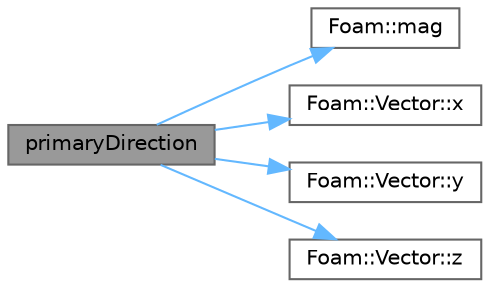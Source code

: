 digraph "primaryDirection"
{
 // LATEX_PDF_SIZE
  bgcolor="transparent";
  edge [fontname=Helvetica,fontsize=10,labelfontname=Helvetica,labelfontsize=10];
  node [fontname=Helvetica,fontsize=10,shape=box,height=0.2,width=0.4];
  rankdir="LR";
  Node1 [id="Node000001",label="primaryDirection",height=0.2,width=0.4,color="gray40", fillcolor="grey60", style="filled", fontcolor="black",tooltip=" "];
  Node1 -> Node2 [id="edge1_Node000001_Node000002",color="steelblue1",style="solid",tooltip=" "];
  Node2 [id="Node000002",label="Foam::mag",height=0.2,width=0.4,color="grey40", fillcolor="white", style="filled",URL="$namespaceFoam.html#a8ac5b57f98f906c36b8a4e989a77dbba",tooltip=" "];
  Node1 -> Node3 [id="edge2_Node000001_Node000003",color="steelblue1",style="solid",tooltip=" "];
  Node3 [id="Node000003",label="Foam::Vector::x",height=0.2,width=0.4,color="grey40", fillcolor="white", style="filled",URL="$classFoam_1_1Vector.html#a2205741a9f44a2e8c691ab2cbb98e316",tooltip=" "];
  Node1 -> Node4 [id="edge3_Node000001_Node000004",color="steelblue1",style="solid",tooltip=" "];
  Node4 [id="Node000004",label="Foam::Vector::y",height=0.2,width=0.4,color="grey40", fillcolor="white", style="filled",URL="$classFoam_1_1Vector.html#ad2231d9dcc64d3253c943761f97be4eb",tooltip=" "];
  Node1 -> Node5 [id="edge4_Node000001_Node000005",color="steelblue1",style="solid",tooltip=" "];
  Node5 [id="Node000005",label="Foam::Vector::z",height=0.2,width=0.4,color="grey40", fillcolor="white", style="filled",URL="$classFoam_1_1Vector.html#a42ce2e0d5b751b4ca8a1c51927c78e53",tooltip=" "];
}
